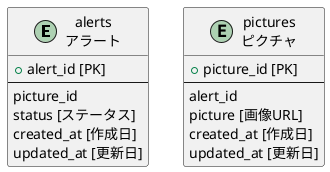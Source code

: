 @startuml tables

entity alerts as "alerts\nアラート" {
  + alert_id [PK]
  --
  picture_id
  status [ステータス]
  created_at [作成日]
  updated_at [更新日]
}

entity pictures as "pictures\nピクチャ" {
  + picture_id [PK]
  --
  alert_id
  picture [画像URL]
  created_at [作成日]
  updated_at [更新日]
}


@enduml
